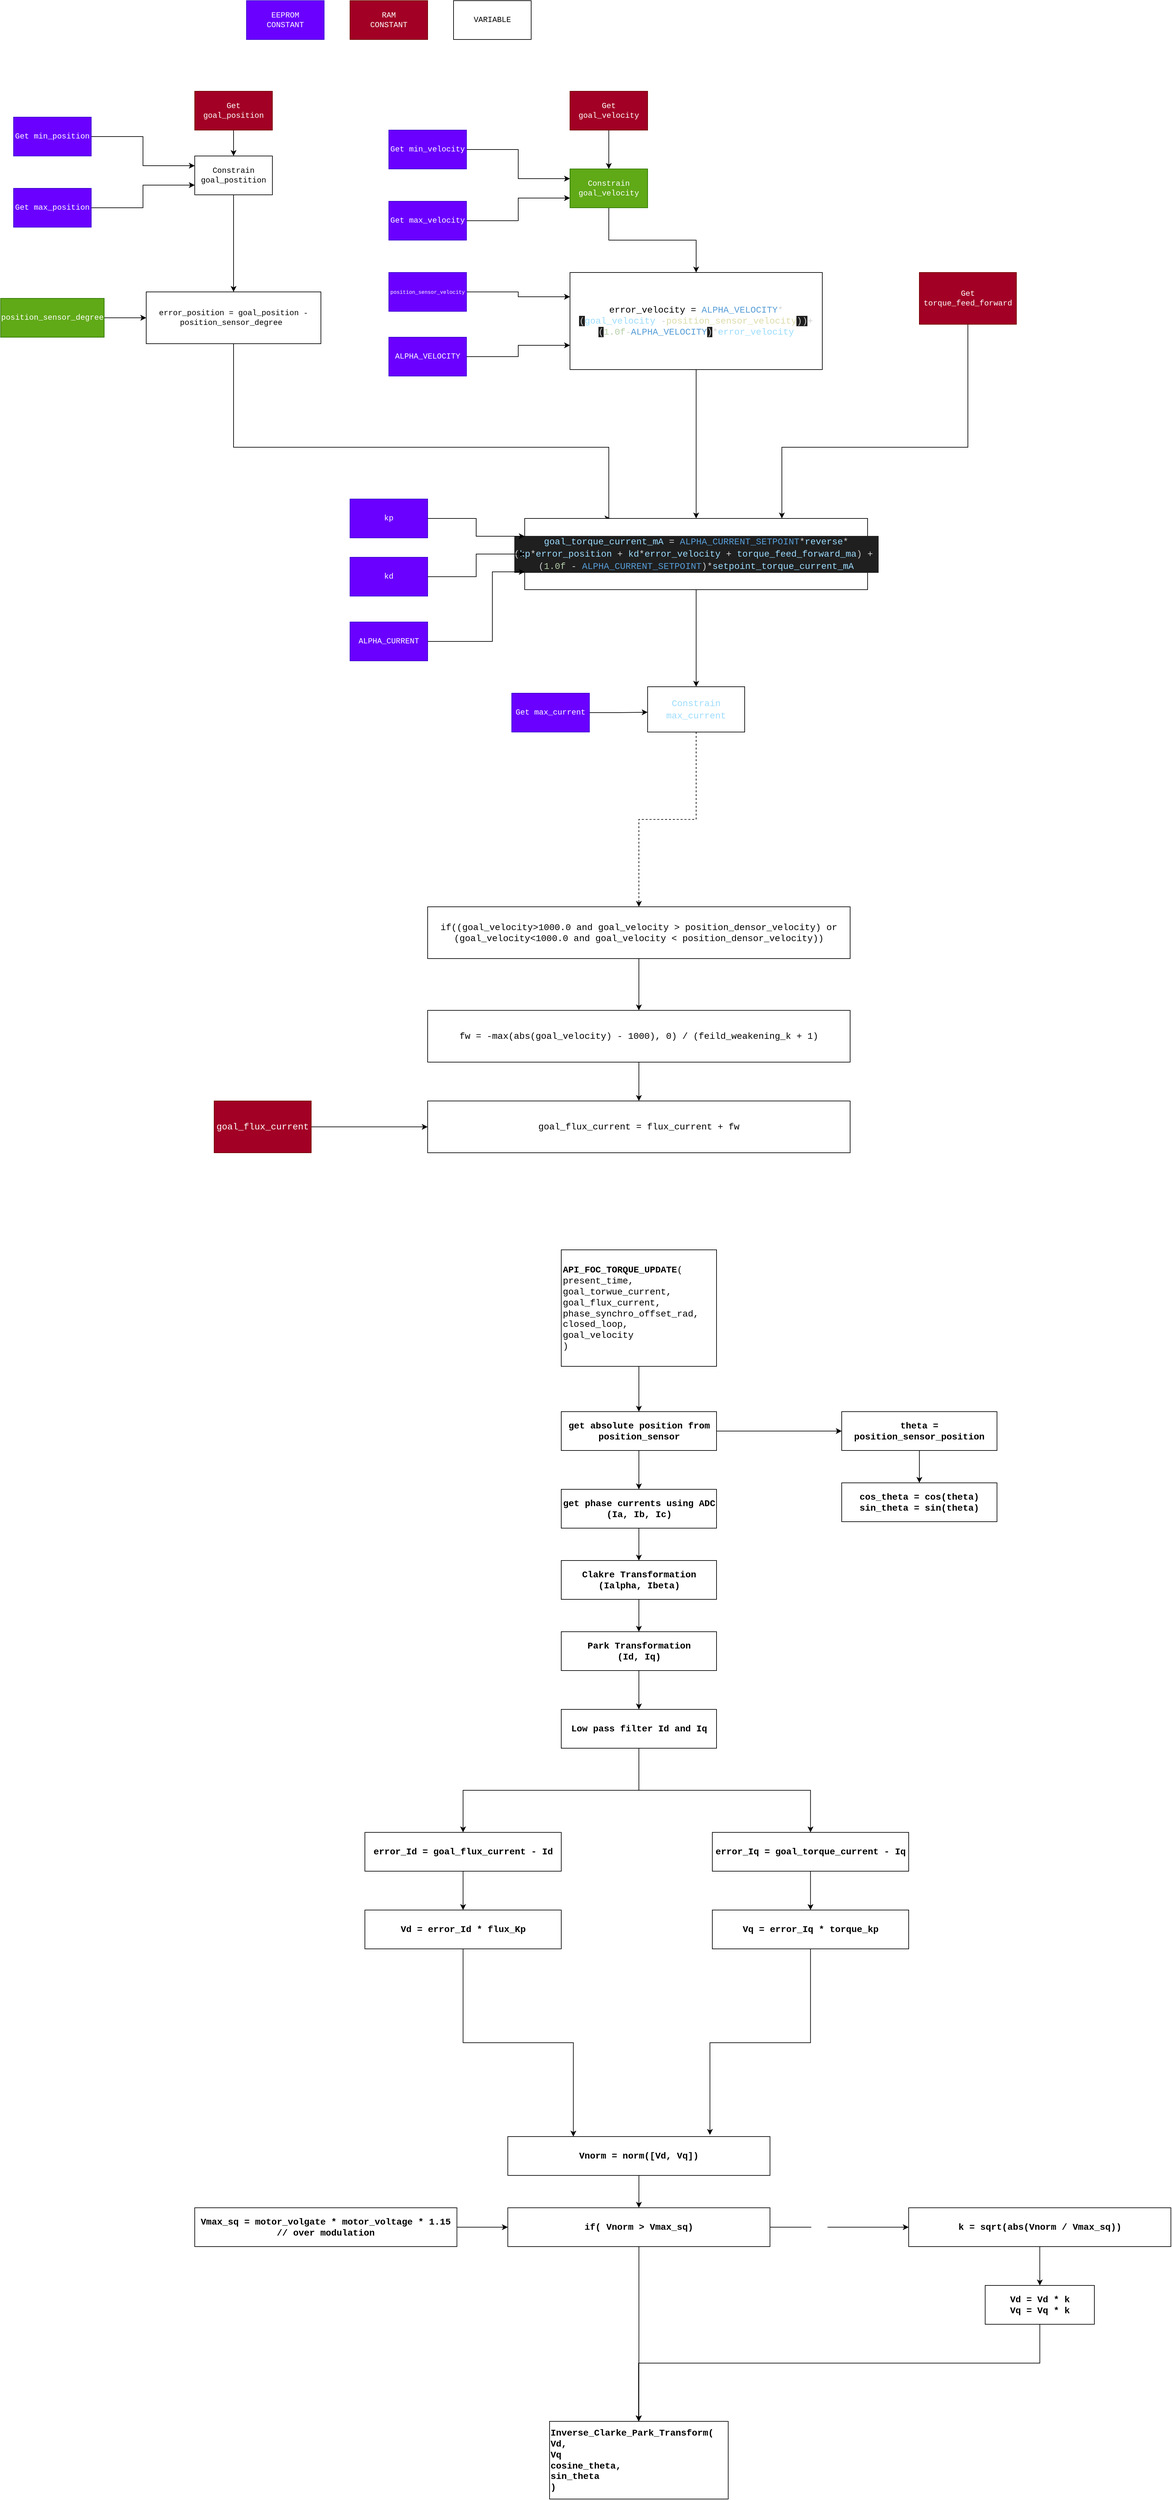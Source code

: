 <mxfile>
    <diagram id="00SAcTtUdtwMjLhG80nP" name="Page-1">
        <mxGraphModel dx="1109" dy="1678" grid="1" gridSize="10" guides="1" tooltips="1" connect="1" arrows="1" fold="1" page="1" pageScale="1" pageWidth="1654" pageHeight="1169" math="0" shadow="0">
            <root>
                <mxCell id="0"/>
                <mxCell id="1" parent="0"/>
                <mxCell id="4" style="edgeStyle=none;html=1;entryX=0.5;entryY=0;entryDx=0;entryDy=0;fontFamily=Courier New;" edge="1" parent="1" source="2" target="3">
                    <mxGeometry relative="1" as="geometry"/>
                </mxCell>
                <mxCell id="2" value="Get goal_position" style="rounded=0;whiteSpace=wrap;html=1;fillColor=#a20025;fontColor=#ffffff;strokeColor=#6F0000;fontFamily=Courier New;" vertex="1" parent="1">
                    <mxGeometry x="320" y="40" width="120" height="60" as="geometry"/>
                </mxCell>
                <mxCell id="22" style="edgeStyle=orthogonalEdgeStyle;rounded=0;html=1;strokeColor=default;elbow=vertical;fontFamily=Courier New;" edge="1" parent="1" source="3" target="21">
                    <mxGeometry relative="1" as="geometry"/>
                </mxCell>
                <mxCell id="3" value="Constrain goal_postition" style="rounded=0;whiteSpace=wrap;html=1;fontFamily=Courier New;" vertex="1" parent="1">
                    <mxGeometry x="320" y="140" width="120" height="60" as="geometry"/>
                </mxCell>
                <mxCell id="8" style="edgeStyle=orthogonalEdgeStyle;rounded=0;html=1;entryX=0;entryY=0.25;entryDx=0;entryDy=0;exitX=1;exitY=0.5;exitDx=0;exitDy=0;fontFamily=Courier New;" edge="1" parent="1" source="5" target="3">
                    <mxGeometry relative="1" as="geometry"/>
                </mxCell>
                <mxCell id="5" value="Get min_position" style="rounded=0;whiteSpace=wrap;html=1;fillColor=#6a00ff;fontColor=#ffffff;strokeColor=#3700CC;fontFamily=Courier New;" vertex="1" parent="1">
                    <mxGeometry x="40" y="80" width="120" height="60" as="geometry"/>
                </mxCell>
                <mxCell id="9" style="edgeStyle=orthogonalEdgeStyle;rounded=0;html=1;elbow=vertical;entryX=0;entryY=0.75;entryDx=0;entryDy=0;fontFamily=Courier New;" edge="1" parent="1" source="6" target="3">
                    <mxGeometry relative="1" as="geometry"/>
                </mxCell>
                <mxCell id="6" value="Get max_position" style="rounded=0;whiteSpace=wrap;html=1;fillColor=#6a00ff;fontColor=#ffffff;strokeColor=#3700CC;fontFamily=Courier New;" vertex="1" parent="1">
                    <mxGeometry x="40" y="190" width="120" height="60" as="geometry"/>
                </mxCell>
                <mxCell id="15" style="edgeStyle=orthogonalEdgeStyle;rounded=0;html=1;entryX=0.5;entryY=0;entryDx=0;entryDy=0;fontFamily=Courier New;" edge="1" parent="1" source="10" target="12">
                    <mxGeometry relative="1" as="geometry"/>
                </mxCell>
                <mxCell id="10" value="Get goal_velocity" style="rounded=0;whiteSpace=wrap;html=1;fillColor=#a20025;fontColor=#ffffff;strokeColor=#6F0000;fontFamily=Courier New;" vertex="1" parent="1">
                    <mxGeometry x="900" y="40" width="120" height="60" as="geometry"/>
                </mxCell>
                <mxCell id="36" style="edgeStyle=orthogonalEdgeStyle;rounded=0;html=1;strokeColor=default;fontFamily=Courier New;fontSize=12;fontColor=default;elbow=vertical;" edge="1" parent="1" source="12" target="28">
                    <mxGeometry relative="1" as="geometry"/>
                </mxCell>
                <mxCell id="12" value="Constrain goal_velocity" style="rounded=0;whiteSpace=wrap;html=1;fillColor=#60a917;fontColor=#ffffff;strokeColor=#2D7600;fontFamily=Courier New;" vertex="1" parent="1">
                    <mxGeometry x="900" y="160" width="120" height="60" as="geometry"/>
                </mxCell>
                <mxCell id="16" style="edgeStyle=orthogonalEdgeStyle;html=1;strokeColor=default;rounded=0;entryX=0;entryY=0.25;entryDx=0;entryDy=0;fontFamily=Courier New;" edge="1" parent="1" source="13" target="12">
                    <mxGeometry relative="1" as="geometry"/>
                </mxCell>
                <mxCell id="13" value="Get min_velocity" style="rounded=0;whiteSpace=wrap;html=1;fillColor=#6a00ff;fontColor=#ffffff;strokeColor=#3700CC;fontFamily=Courier New;" vertex="1" parent="1">
                    <mxGeometry x="620" y="100" width="120" height="60" as="geometry"/>
                </mxCell>
                <mxCell id="17" style="edgeStyle=orthogonalEdgeStyle;rounded=0;html=1;entryX=0;entryY=0.75;entryDx=0;entryDy=0;fontFamily=Courier New;" edge="1" parent="1" source="14" target="12">
                    <mxGeometry relative="1" as="geometry"/>
                </mxCell>
                <mxCell id="14" value="Get max_velocity" style="rounded=0;whiteSpace=wrap;html=1;fillColor=#6a00ff;fontColor=#ffffff;strokeColor=#3700CC;fontFamily=Courier New;" vertex="1" parent="1">
                    <mxGeometry x="620" y="210" width="120" height="60" as="geometry"/>
                </mxCell>
                <mxCell id="40" style="edgeStyle=orthogonalEdgeStyle;rounded=0;html=1;entryX=0.75;entryY=0;entryDx=0;entryDy=0;strokeColor=default;fontFamily=Courier New;fontSize=12;fontColor=default;elbow=vertical;" edge="1" parent="1" source="18" target="37">
                    <mxGeometry relative="1" as="geometry">
                        <Array as="points">
                            <mxPoint x="1515" y="590"/>
                            <mxPoint x="1228" y="590"/>
                        </Array>
                    </mxGeometry>
                </mxCell>
                <mxCell id="18" value="Get torque_feed_forward" style="rounded=0;whiteSpace=wrap;html=1;fontFamily=Courier New;fillColor=#a20025;fontColor=#ffffff;strokeColor=#6F0000;" vertex="1" parent="1">
                    <mxGeometry x="1440" y="320" width="150" height="80" as="geometry"/>
                </mxCell>
                <mxCell id="38" style="edgeStyle=orthogonalEdgeStyle;rounded=0;html=1;entryX=0.25;entryY=0;entryDx=0;entryDy=0;strokeColor=default;fontFamily=Courier New;fontSize=12;fontColor=default;elbow=vertical;" edge="1" parent="1" source="21" target="37">
                    <mxGeometry relative="1" as="geometry">
                        <Array as="points">
                            <mxPoint x="380" y="590"/>
                            <mxPoint x="960" y="590"/>
                        </Array>
                    </mxGeometry>
                </mxCell>
                <mxCell id="21" value="&lt;span style=&quot;&quot;&gt;error_position = goal_position - position_sensor_degree&amp;nbsp;&lt;/span&gt;" style="rounded=0;whiteSpace=wrap;html=1;fontFamily=Courier New;" vertex="1" parent="1">
                    <mxGeometry x="245" y="350" width="270" height="80" as="geometry"/>
                </mxCell>
                <mxCell id="24" style="edgeStyle=orthogonalEdgeStyle;rounded=0;html=1;strokeColor=default;elbow=vertical;fontFamily=Courier New;" edge="1" parent="1" source="23" target="21">
                    <mxGeometry relative="1" as="geometry"/>
                </mxCell>
                <mxCell id="23" value="position_sensor_degree" style="rounded=0;whiteSpace=wrap;html=1;fillColor=#60a917;fontColor=#ffffff;strokeColor=#2D7600;fontFamily=Courier New;" vertex="1" parent="1">
                    <mxGeometry x="20" y="360" width="160" height="60" as="geometry"/>
                </mxCell>
                <mxCell id="25" value="EEPROM&lt;br&gt;CONSTANT" style="rounded=0;whiteSpace=wrap;html=1;fillColor=#6a00ff;strokeColor=#3700CC;fontColor=#ffffff;fontFamily=Courier New;" vertex="1" parent="1">
                    <mxGeometry x="400" y="-100" width="120" height="60" as="geometry"/>
                </mxCell>
                <mxCell id="26" value="RAM&lt;br&gt;CONSTANT" style="rounded=0;whiteSpace=wrap;html=1;fillColor=#a20025;strokeColor=#6F0000;fontColor=#ffffff;fontFamily=Courier New;" vertex="1" parent="1">
                    <mxGeometry x="560" y="-100" width="120" height="60" as="geometry"/>
                </mxCell>
                <mxCell id="27" value="VARIABLE" style="rounded=0;whiteSpace=wrap;html=1;fontFamily=Courier New;" vertex="1" parent="1">
                    <mxGeometry x="720" y="-100" width="120" height="60" as="geometry"/>
                </mxCell>
                <mxCell id="39" style="edgeStyle=orthogonalEdgeStyle;rounded=0;html=1;strokeColor=default;fontFamily=Courier New;fontSize=12;fontColor=default;elbow=vertical;" edge="1" parent="1" source="28" target="37">
                    <mxGeometry relative="1" as="geometry"/>
                </mxCell>
                <mxCell id="28" value="&lt;font style=&quot;font-size: 14px;&quot;&gt;&lt;span style=&quot;&quot;&gt;error_velocity =&amp;nbsp;&lt;/span&gt;&lt;span style=&quot;color: rgb(86, 156, 214);&quot;&gt;ALPHA_VELOCITY&lt;/span&gt;&lt;span style=&quot;color: rgb(212, 212, 212);&quot;&gt;*&lt;/span&gt;&lt;span style=&quot;background-color: rgb(31, 31, 31); color: rgb(204, 204, 204);&quot;&gt;(&lt;/span&gt;&lt;span style=&quot;color: rgb(156, 220, 254);&quot;&gt;goal_velocity&amp;nbsp;&lt;/span&gt;&lt;span style=&quot;color: rgb(212, 212, 212);&quot;&gt;-&lt;/span&gt;&lt;span style=&quot;color: rgb(220, 220, 170);&quot;&gt;position_sensor_velocity&lt;/span&gt;&lt;span style=&quot;background-color: rgb(31, 31, 31); color: rgb(204, 204, 204);&quot;&gt;))&lt;/span&gt;&lt;span style=&quot;color: rgb(212, 212, 212);&quot;&gt;+&lt;/span&gt;&lt;span style=&quot;background-color: rgb(31, 31, 31); color: rgb(204, 204, 204);&quot;&gt;(&lt;/span&gt;&lt;span style=&quot;color: rgb(181, 206, 168);&quot;&gt;1.0f&lt;/span&gt;&lt;span style=&quot;color: rgb(212, 212, 212);&quot;&gt;-&lt;/span&gt;&lt;span style=&quot;color: rgb(86, 156, 214);&quot;&gt;ALPHA_VELOCITY&lt;/span&gt;&lt;span style=&quot;background-color: rgb(31, 31, 31); color: rgb(204, 204, 204);&quot;&gt;)&lt;/span&gt;&lt;span style=&quot;color: rgb(212, 212, 212);&quot;&gt;*&lt;/span&gt;&lt;span style=&quot;color: rgb(156, 220, 254);&quot;&gt;error_velocity&lt;/span&gt;&lt;/font&gt;" style="rounded=0;whiteSpace=wrap;html=1;fontFamily=Courier New;" vertex="1" parent="1">
                    <mxGeometry x="900" y="320" width="390" height="150" as="geometry"/>
                </mxCell>
                <mxCell id="35" style="edgeStyle=orthogonalEdgeStyle;rounded=0;html=1;entryX=0;entryY=0.75;entryDx=0;entryDy=0;strokeColor=default;fontFamily=Courier New;fontSize=12;fontColor=default;elbow=vertical;" edge="1" parent="1" source="32" target="28">
                    <mxGeometry relative="1" as="geometry"/>
                </mxCell>
                <mxCell id="32" value="ALPHA_VELOCITY" style="rounded=0;whiteSpace=wrap;html=1;fillColor=#6a00ff;fontColor=#ffffff;strokeColor=#3700CC;fontFamily=Courier New;" vertex="1" parent="1">
                    <mxGeometry x="620" y="420" width="120" height="60" as="geometry"/>
                </mxCell>
                <mxCell id="34" style="edgeStyle=orthogonalEdgeStyle;rounded=0;html=1;entryX=0;entryY=0.25;entryDx=0;entryDy=0;strokeColor=default;fontFamily=Courier New;fontSize=12;fontColor=default;elbow=vertical;" edge="1" parent="1" source="33" target="28">
                    <mxGeometry relative="1" as="geometry"/>
                </mxCell>
                <mxCell id="33" value="&lt;font style=&quot;font-size: 8px;&quot;&gt;position_sensor_velocity&lt;/font&gt;" style="rounded=0;whiteSpace=wrap;html=1;fillColor=#6a00ff;fontColor=#ffffff;strokeColor=#3700CC;fontFamily=Courier New;" vertex="1" parent="1">
                    <mxGeometry x="620" y="320" width="120" height="60" as="geometry"/>
                </mxCell>
                <mxCell id="48" style="edgeStyle=orthogonalEdgeStyle;rounded=0;html=1;entryX=0.5;entryY=0;entryDx=0;entryDy=0;strokeColor=default;fontFamily=Courier New;fontSize=12;fontColor=default;elbow=vertical;" edge="1" parent="1" source="37" target="47">
                    <mxGeometry relative="1" as="geometry"/>
                </mxCell>
                <mxCell id="37" value="&lt;div style=&quot;color: rgb(204, 204, 204); background-color: rgb(31, 31, 31); font-family: Consolas, &amp;quot;Courier New&amp;quot;, monospace; font-size: 14px; line-height: 19px;&quot;&gt;&lt;div&gt;&lt;span style=&quot;color: #9cdcfe;&quot;&gt;goal_torque_current_mA&lt;/span&gt; &lt;span style=&quot;color: #d4d4d4;&quot;&gt;=&lt;/span&gt; &lt;span style=&quot;color: #569cd6;&quot;&gt;ALPHA_CURRENT_SETPOINT&lt;/span&gt;&lt;span style=&quot;color: #d4d4d4;&quot;&gt;*&lt;/span&gt;&lt;span style=&quot;color: #9cdcfe;&quot;&gt;reverse&lt;/span&gt;&lt;span style=&quot;color: #d4d4d4;&quot;&gt;*&lt;/span&gt;(&lt;span style=&quot;color: #9cdcfe;&quot;&gt;kp&lt;/span&gt;&lt;span style=&quot;color: #d4d4d4;&quot;&gt;*&lt;/span&gt;&lt;span style=&quot;color: #9cdcfe;&quot;&gt;error_position&amp;nbsp;&lt;/span&gt;&lt;span style=&quot;color: #d4d4d4;&quot;&gt;+&amp;nbsp;&lt;/span&gt;&lt;span style=&quot;color: #9cdcfe;&quot;&gt;kd&lt;/span&gt;&lt;span style=&quot;color: #d4d4d4;&quot;&gt;*&lt;/span&gt;&lt;span style=&quot;color: #9cdcfe;&quot;&gt;error_velocity&amp;nbsp;&lt;/span&gt;&lt;span style=&quot;color: #d4d4d4;&quot;&gt;+&amp;nbsp;&lt;/span&gt;&lt;span style=&quot;color: #9cdcfe;&quot;&gt;torque_feed_forward_ma&lt;/span&gt;)&amp;nbsp;&lt;span style=&quot;color: rgb(212, 212, 212);&quot;&gt;+&amp;nbsp;&lt;/span&gt; (&lt;span style=&quot;color: rgb(181, 206, 168);&quot;&gt;1.0f&amp;nbsp;&lt;/span&gt;&lt;span style=&quot;color: rgb(212, 212, 212);&quot;&gt;-&amp;nbsp;&lt;/span&gt;&lt;span style=&quot;color: rgb(86, 156, 214);&quot;&gt;ALPHA_CURRENT_SETPOINT&lt;/span&gt;)&lt;span style=&quot;color: rgb(212, 212, 212);&quot;&gt;*&lt;/span&gt;&lt;span style=&quot;color: rgb(156, 220, 254);&quot;&gt;setpoint_torque_current_mA&lt;/span&gt;&lt;/div&gt;&lt;/div&gt;" style="rounded=0;whiteSpace=wrap;html=1;strokeColor=default;fontFamily=Courier New;fontSize=12;fontColor=default;fillColor=default;" vertex="1" parent="1">
                    <mxGeometry x="830" y="700" width="530" height="110" as="geometry"/>
                </mxCell>
                <mxCell id="44" style="edgeStyle=orthogonalEdgeStyle;rounded=0;html=1;entryX=0;entryY=0.25;entryDx=0;entryDy=0;strokeColor=default;fontFamily=Courier New;fontSize=12;fontColor=default;elbow=vertical;" edge="1" parent="1" source="41" target="37">
                    <mxGeometry relative="1" as="geometry"/>
                </mxCell>
                <mxCell id="41" value="kp" style="rounded=0;whiteSpace=wrap;html=1;fillColor=#6a00ff;fontColor=#ffffff;strokeColor=#3700CC;fontFamily=Courier New;" vertex="1" parent="1">
                    <mxGeometry x="560" y="670" width="120" height="60" as="geometry"/>
                </mxCell>
                <mxCell id="45" style="edgeStyle=orthogonalEdgeStyle;rounded=0;html=1;strokeColor=default;fontFamily=Courier New;fontSize=12;fontColor=default;elbow=vertical;" edge="1" parent="1" source="42" target="37">
                    <mxGeometry relative="1" as="geometry"/>
                </mxCell>
                <mxCell id="42" value="kd" style="rounded=0;whiteSpace=wrap;html=1;fillColor=#6a00ff;fontColor=#ffffff;strokeColor=#3700CC;fontFamily=Courier New;" vertex="1" parent="1">
                    <mxGeometry x="560" y="760" width="120" height="60" as="geometry"/>
                </mxCell>
                <mxCell id="46" style="edgeStyle=orthogonalEdgeStyle;rounded=0;html=1;entryX=0;entryY=0.75;entryDx=0;entryDy=0;strokeColor=default;fontFamily=Courier New;fontSize=12;fontColor=default;elbow=vertical;" edge="1" parent="1" source="43" target="37">
                    <mxGeometry relative="1" as="geometry">
                        <Array as="points">
                            <mxPoint x="780" y="890"/>
                            <mxPoint x="780" y="782"/>
                        </Array>
                    </mxGeometry>
                </mxCell>
                <mxCell id="43" value="ALPHA_CURRENT" style="rounded=0;whiteSpace=wrap;html=1;fillColor=#6a00ff;fontColor=#ffffff;strokeColor=#3700CC;fontFamily=Courier New;" vertex="1" parent="1">
                    <mxGeometry x="560" y="860" width="120" height="60" as="geometry"/>
                </mxCell>
                <mxCell id="56" style="edgeStyle=orthogonalEdgeStyle;rounded=0;html=1;strokeColor=default;fontFamily=Courier New;fontSize=14;fontColor=#ffffff;elbow=vertical;dashed=1;" edge="1" parent="1" source="47" target="55">
                    <mxGeometry relative="1" as="geometry"/>
                </mxCell>
                <mxCell id="47" value="&lt;div style=&quot;font-family: Consolas, &amp;quot;Courier New&amp;quot;, monospace; font-size: 14px; line-height: 19px;&quot;&gt;&lt;div style=&quot;&quot;&gt;&lt;font color=&quot;#9cdcfe&quot;&gt;Constrain max_current&lt;/font&gt;&lt;/div&gt;&lt;/div&gt;" style="rounded=0;whiteSpace=wrap;html=1;strokeColor=default;fontFamily=Courier New;fontSize=12;fontColor=default;fillColor=default;labelBackgroundColor=none;" vertex="1" parent="1">
                    <mxGeometry x="1020" y="960" width="150" height="70" as="geometry"/>
                </mxCell>
                <mxCell id="50" style="edgeStyle=orthogonalEdgeStyle;rounded=0;html=1;entryX=0;entryY=0.563;entryDx=0;entryDy=0;entryPerimeter=0;strokeColor=default;fontFamily=Courier New;fontSize=12;fontColor=default;elbow=vertical;" edge="1" parent="1" source="49" target="47">
                    <mxGeometry relative="1" as="geometry"/>
                </mxCell>
                <mxCell id="49" value="Get max_current" style="rounded=0;whiteSpace=wrap;html=1;fillColor=#6a00ff;fontColor=#ffffff;strokeColor=#3700CC;fontFamily=Courier New;" vertex="1" parent="1">
                    <mxGeometry x="810" y="970" width="120" height="60" as="geometry"/>
                </mxCell>
                <mxCell id="63" style="edgeStyle=orthogonalEdgeStyle;rounded=0;html=1;entryX=0;entryY=0.5;entryDx=0;entryDy=0;strokeColor=default;fontFamily=Courier New;fontSize=14;fontColor=#ffffff;elbow=vertical;" edge="1" parent="1" source="54" target="61">
                    <mxGeometry relative="1" as="geometry"/>
                </mxCell>
                <mxCell id="54" value="goal_flux_current" style="rounded=0;whiteSpace=wrap;html=1;fontFamily=Courier New;fillColor=#a20025;fontColor=#ffffff;strokeColor=#6F0000;fontSize=14;" vertex="1" parent="1">
                    <mxGeometry x="350" y="1600" width="150" height="80" as="geometry"/>
                </mxCell>
                <mxCell id="60" style="edgeStyle=orthogonalEdgeStyle;rounded=0;html=1;entryX=0.5;entryY=0;entryDx=0;entryDy=0;strokeColor=default;fontFamily=Courier New;fontSize=14;fontColor=#ffffff;elbow=vertical;" edge="1" parent="1" source="55" target="59">
                    <mxGeometry relative="1" as="geometry"/>
                </mxCell>
                <mxCell id="55" value="if((goal_velocity&amp;gt;1000.0 and goal_velocity &amp;gt; position_densor_velocity) or (goal_velocity&amp;lt;1000.0 and goal_velocity &amp;lt; position_densor_velocity))" style="rounded=0;whiteSpace=wrap;html=1;fontFamily=Courier New;fontSize=14;" vertex="1" parent="1">
                    <mxGeometry x="680" y="1300" width="653" height="80" as="geometry"/>
                </mxCell>
                <mxCell id="62" style="edgeStyle=orthogonalEdgeStyle;rounded=0;html=1;strokeColor=default;fontFamily=Courier New;fontSize=14;fontColor=#ffffff;elbow=vertical;" edge="1" parent="1" source="59" target="61">
                    <mxGeometry relative="1" as="geometry"/>
                </mxCell>
                <mxCell id="59" value="fw = -max(abs(goal_velocity) - 1000), 0) / (feild_weakening_k + 1)" style="rounded=0;whiteSpace=wrap;html=1;fontFamily=Courier New;fontSize=14;" vertex="1" parent="1">
                    <mxGeometry x="680" y="1460" width="653" height="80" as="geometry"/>
                </mxCell>
                <mxCell id="61" value="goal_flux_current = flux_current + fw" style="rounded=0;whiteSpace=wrap;html=1;fontFamily=Courier New;fontSize=14;" vertex="1" parent="1">
                    <mxGeometry x="680" y="1600" width="653" height="80" as="geometry"/>
                </mxCell>
                <mxCell id="66" style="edgeStyle=orthogonalEdgeStyle;rounded=0;html=1;strokeColor=default;fontFamily=Courier New;fontSize=14;fontColor=#ffffff;elbow=vertical;" edge="1" parent="1" source="64" target="65">
                    <mxGeometry relative="1" as="geometry"/>
                </mxCell>
                <mxCell id="64" value="&lt;b&gt;API_FOC_TORQUE_UPDATE&lt;/b&gt;(&lt;br&gt;present_time,&lt;br&gt;goal_torwue_current,&lt;br&gt;goal_flux_current,&lt;br&gt;phase_synchro_offset_rad,&lt;br&gt;closed_loop,&lt;br&gt;goal_velocity&lt;br&gt;&lt;div style=&quot;&quot;&gt;&lt;span style=&quot;background-color: initial;&quot;&gt;)&lt;/span&gt;&lt;/div&gt;" style="rounded=0;whiteSpace=wrap;html=1;fontFamily=Courier New;fontSize=14;align=left;" vertex="1" parent="1">
                    <mxGeometry x="886.5" y="1830" width="240" height="180" as="geometry"/>
                </mxCell>
                <mxCell id="68" style="edgeStyle=orthogonalEdgeStyle;rounded=0;html=1;entryX=0.5;entryY=0;entryDx=0;entryDy=0;strokeColor=default;fontFamily=Courier New;fontSize=14;fontColor=#ffffff;elbow=vertical;" edge="1" parent="1" source="65" target="67">
                    <mxGeometry relative="1" as="geometry"/>
                </mxCell>
                <mxCell id="100" style="edgeStyle=orthogonalEdgeStyle;rounded=0;html=1;strokeColor=default;fontFamily=Courier New;fontSize=14;fontColor=#ffffff;elbow=vertical;" edge="1" parent="1" source="65" target="99">
                    <mxGeometry relative="1" as="geometry"/>
                </mxCell>
                <mxCell id="65" value="&lt;b&gt;get absolute position from position_sensor&lt;/b&gt;" style="rounded=0;whiteSpace=wrap;html=1;fontFamily=Courier New;fontSize=14;align=center;" vertex="1" parent="1">
                    <mxGeometry x="886.5" y="2080" width="240" height="60" as="geometry"/>
                </mxCell>
                <mxCell id="70" style="edgeStyle=orthogonalEdgeStyle;rounded=0;html=1;strokeColor=default;fontFamily=Courier New;fontSize=14;fontColor=#ffffff;elbow=vertical;" edge="1" parent="1" source="67" target="69">
                    <mxGeometry relative="1" as="geometry"/>
                </mxCell>
                <mxCell id="67" value="&lt;b&gt;get phase currents using ADC&lt;br&gt;(Ia, Ib, Ic)&lt;br&gt;&lt;/b&gt;" style="rounded=0;whiteSpace=wrap;html=1;fontFamily=Courier New;fontSize=14;align=center;" vertex="1" parent="1">
                    <mxGeometry x="886.5" y="2200" width="240" height="60" as="geometry"/>
                </mxCell>
                <mxCell id="72" style="edgeStyle=orthogonalEdgeStyle;rounded=0;html=1;entryX=0.5;entryY=0;entryDx=0;entryDy=0;strokeColor=default;fontFamily=Courier New;fontSize=14;fontColor=#ffffff;elbow=vertical;" edge="1" parent="1" source="69" target="71">
                    <mxGeometry relative="1" as="geometry"/>
                </mxCell>
                <mxCell id="69" value="&lt;b&gt;Clakre Transformation&lt;br&gt;(Ialpha, Ibeta)&lt;br&gt;&lt;/b&gt;" style="rounded=0;whiteSpace=wrap;html=1;fontFamily=Courier New;fontSize=14;align=center;" vertex="1" parent="1">
                    <mxGeometry x="886.5" y="2310" width="240" height="60" as="geometry"/>
                </mxCell>
                <mxCell id="74" style="edgeStyle=orthogonalEdgeStyle;rounded=0;html=1;strokeColor=default;fontFamily=Courier New;fontSize=14;fontColor=#ffffff;elbow=vertical;" edge="1" parent="1" source="71" target="73">
                    <mxGeometry relative="1" as="geometry"/>
                </mxCell>
                <mxCell id="71" value="&lt;b&gt;Park Transformation&lt;br&gt;(Id, Iq)&lt;br&gt;&lt;/b&gt;" style="rounded=0;whiteSpace=wrap;html=1;fontFamily=Courier New;fontSize=14;align=center;" vertex="1" parent="1">
                    <mxGeometry x="886.5" y="2420" width="240" height="60" as="geometry"/>
                </mxCell>
                <mxCell id="76" style="edgeStyle=orthogonalEdgeStyle;rounded=0;html=1;strokeColor=default;fontFamily=Courier New;fontSize=14;fontColor=#ffffff;elbow=vertical;" edge="1" parent="1" source="73" target="75">
                    <mxGeometry relative="1" as="geometry"/>
                </mxCell>
                <mxCell id="80" style="edgeStyle=orthogonalEdgeStyle;rounded=0;html=1;strokeColor=default;fontFamily=Courier New;fontSize=14;fontColor=#ffffff;elbow=vertical;" edge="1" parent="1" source="73" target="79">
                    <mxGeometry relative="1" as="geometry"/>
                </mxCell>
                <mxCell id="73" value="&lt;b&gt;Low pass filter Id and Iq&lt;br&gt;&lt;/b&gt;" style="rounded=0;whiteSpace=wrap;html=1;fontFamily=Courier New;fontSize=14;align=center;" vertex="1" parent="1">
                    <mxGeometry x="886.5" y="2540" width="240" height="60" as="geometry"/>
                </mxCell>
                <mxCell id="78" style="edgeStyle=orthogonalEdgeStyle;rounded=0;html=1;entryX=0.5;entryY=0;entryDx=0;entryDy=0;strokeColor=default;fontFamily=Courier New;fontSize=14;fontColor=#ffffff;elbow=vertical;" edge="1" parent="1" source="75" target="77">
                    <mxGeometry relative="1" as="geometry"/>
                </mxCell>
                <mxCell id="75" value="&lt;b&gt;error_Id = goal_flux_current - Id&lt;br&gt;&lt;/b&gt;" style="rounded=0;whiteSpace=wrap;html=1;fontFamily=Courier New;fontSize=14;align=center;" vertex="1" parent="1">
                    <mxGeometry x="583" y="2730" width="303.5" height="60" as="geometry"/>
                </mxCell>
                <mxCell id="88" style="edgeStyle=orthogonalEdgeStyle;rounded=0;html=1;entryX=0.25;entryY=0;entryDx=0;entryDy=0;strokeColor=default;fontFamily=Courier New;fontSize=14;fontColor=#ffffff;elbow=vertical;" edge="1" parent="1" source="77" target="84">
                    <mxGeometry relative="1" as="geometry"/>
                </mxCell>
                <mxCell id="77" value="&lt;b&gt;Vd = error_Id * flux_Kp&lt;br&gt;&lt;/b&gt;" style="rounded=0;whiteSpace=wrap;html=1;fontFamily=Courier New;fontSize=14;align=center;" vertex="1" parent="1">
                    <mxGeometry x="583" y="2850" width="303.5" height="60" as="geometry"/>
                </mxCell>
                <mxCell id="82" style="edgeStyle=orthogonalEdgeStyle;rounded=0;html=1;strokeColor=default;fontFamily=Courier New;fontSize=14;fontColor=#ffffff;elbow=vertical;" edge="1" parent="1" source="79" target="81">
                    <mxGeometry relative="1" as="geometry"/>
                </mxCell>
                <mxCell id="79" value="&lt;b&gt;error_Iq = goal_torque_current - Iq&lt;br&gt;&lt;/b&gt;" style="rounded=0;whiteSpace=wrap;html=1;fontFamily=Courier New;fontSize=14;align=center;" vertex="1" parent="1">
                    <mxGeometry x="1120" y="2730" width="303.5" height="60" as="geometry"/>
                </mxCell>
                <mxCell id="89" style="edgeStyle=orthogonalEdgeStyle;rounded=0;html=1;entryX=0.771;entryY=-0.044;entryDx=0;entryDy=0;entryPerimeter=0;strokeColor=default;fontFamily=Courier New;fontSize=14;fontColor=#ffffff;elbow=vertical;" edge="1" parent="1" source="81" target="84">
                    <mxGeometry relative="1" as="geometry"/>
                </mxCell>
                <mxCell id="81" value="&lt;b&gt;Vq = error_Iq * torque_kp&lt;br&gt;&lt;/b&gt;" style="rounded=0;whiteSpace=wrap;html=1;fontFamily=Courier New;fontSize=14;align=center;" vertex="1" parent="1">
                    <mxGeometry x="1120" y="2850" width="303.5" height="60" as="geometry"/>
                </mxCell>
                <mxCell id="86" style="edgeStyle=orthogonalEdgeStyle;rounded=0;html=1;strokeColor=default;fontFamily=Courier New;fontSize=14;fontColor=#ffffff;elbow=vertical;" edge="1" parent="1" source="83" target="85">
                    <mxGeometry relative="1" as="geometry"/>
                </mxCell>
                <mxCell id="83" value="&lt;b&gt;Vmax_sq = motor_volgate * motor_voltage * 1.15 // over modulation&lt;br&gt;&lt;/b&gt;" style="rounded=0;whiteSpace=wrap;html=1;fontFamily=Courier New;fontSize=14;align=center;" vertex="1" parent="1">
                    <mxGeometry x="320" y="3310" width="405.25" height="60" as="geometry"/>
                </mxCell>
                <mxCell id="87" style="edgeStyle=orthogonalEdgeStyle;rounded=0;html=1;entryX=0.5;entryY=0;entryDx=0;entryDy=0;strokeColor=default;fontFamily=Courier New;fontSize=14;fontColor=#ffffff;elbow=vertical;" edge="1" parent="1" source="84" target="85">
                    <mxGeometry relative="1" as="geometry"/>
                </mxCell>
                <mxCell id="84" value="&lt;b&gt;Vnorm = norm([Vd, Vq])&lt;br&gt;&lt;/b&gt;" style="rounded=0;whiteSpace=wrap;html=1;fontFamily=Courier New;fontSize=14;align=center;" vertex="1" parent="1">
                    <mxGeometry x="803.88" y="3200" width="405.25" height="60" as="geometry"/>
                </mxCell>
                <mxCell id="90" style="edgeStyle=orthogonalEdgeStyle;rounded=0;html=1;strokeColor=default;fontFamily=Courier New;fontSize=14;fontColor=#ffffff;elbow=vertical;entryX=0;entryY=0.5;entryDx=0;entryDy=0;" edge="1" parent="1" source="85" target="92">
                    <mxGeometry relative="1" as="geometry">
                        <mxPoint x="1410" y="3340" as="targetPoint"/>
                    </mxGeometry>
                </mxCell>
                <mxCell id="91" value="Yes" style="edgeLabel;html=1;align=center;verticalAlign=middle;resizable=0;points=[];fontSize=14;fontFamily=Courier New;fontColor=#ffffff;" vertex="1" connectable="0" parent="90">
                    <mxGeometry x="-0.294" y="-3" relative="1" as="geometry">
                        <mxPoint as="offset"/>
                    </mxGeometry>
                </mxCell>
                <mxCell id="96" style="edgeStyle=orthogonalEdgeStyle;rounded=0;html=1;strokeColor=default;fontFamily=Courier New;fontSize=14;fontColor=#ffffff;elbow=vertical;" edge="1" parent="1" source="85" target="95">
                    <mxGeometry relative="1" as="geometry"/>
                </mxCell>
                <mxCell id="85" value="&lt;b&gt;if( Vnorm &amp;gt; Vmax_sq)&lt;br&gt;&lt;/b&gt;" style="rounded=0;whiteSpace=wrap;html=1;fontFamily=Courier New;fontSize=14;align=center;" vertex="1" parent="1">
                    <mxGeometry x="803.87" y="3310" width="405.25" height="60" as="geometry"/>
                </mxCell>
                <mxCell id="94" style="edgeStyle=orthogonalEdgeStyle;rounded=0;html=1;strokeColor=default;fontFamily=Courier New;fontSize=14;fontColor=#ffffff;elbow=vertical;" edge="1" parent="1" source="92" target="93">
                    <mxGeometry relative="1" as="geometry"/>
                </mxCell>
                <mxCell id="92" value="&lt;b&gt;k = sqrt(abs(Vnorm / Vmax_sq))&lt;br&gt;&lt;/b&gt;" style="rounded=0;whiteSpace=wrap;html=1;fontFamily=Courier New;fontSize=14;align=center;" vertex="1" parent="1">
                    <mxGeometry x="1423.5" y="3310" width="405.25" height="60" as="geometry"/>
                </mxCell>
                <mxCell id="97" style="edgeStyle=orthogonalEdgeStyle;rounded=0;html=1;strokeColor=default;fontFamily=Courier New;fontSize=14;fontColor=#ffffff;elbow=vertical;" edge="1" parent="1" source="93" target="95">
                    <mxGeometry relative="1" as="geometry">
                        <Array as="points">
                            <mxPoint x="1626" y="3550"/>
                            <mxPoint x="1006" y="3550"/>
                        </Array>
                    </mxGeometry>
                </mxCell>
                <mxCell id="93" value="&lt;b&gt;Vd = Vd * k&lt;br&gt;Vq = Vq * k&lt;br&gt;&lt;/b&gt;" style="rounded=0;whiteSpace=wrap;html=1;fontFamily=Courier New;fontSize=14;align=center;" vertex="1" parent="1">
                    <mxGeometry x="1541.75" y="3430" width="168.75" height="60" as="geometry"/>
                </mxCell>
                <mxCell id="95" value="&lt;b&gt;Inverse_Clarke_Park_Transform(&lt;br&gt;Vd,&lt;br&gt;Vq&lt;br&gt;cosine_theta,&lt;br&gt;sin_theta&lt;br&gt;&lt;div style=&quot;&quot;&gt;&lt;b style=&quot;background-color: initial;&quot;&gt;)&lt;/b&gt;&lt;/div&gt;&lt;/b&gt;" style="rounded=0;whiteSpace=wrap;html=1;fontFamily=Courier New;fontSize=14;align=left;" vertex="1" parent="1">
                    <mxGeometry x="868.43" y="3640" width="276.13" height="120" as="geometry"/>
                </mxCell>
                <mxCell id="98" value="&lt;b&gt;cos_theta = cos(theta)&lt;br&gt;sin_theta = sin(theta)&lt;br&gt;&lt;/b&gt;" style="rounded=0;whiteSpace=wrap;html=1;fontFamily=Courier New;fontSize=14;align=center;" vertex="1" parent="1">
                    <mxGeometry x="1320" y="2190" width="240" height="60" as="geometry"/>
                </mxCell>
                <mxCell id="101" style="edgeStyle=orthogonalEdgeStyle;rounded=0;html=1;entryX=0.5;entryY=0;entryDx=0;entryDy=0;strokeColor=default;fontFamily=Courier New;fontSize=14;fontColor=#ffffff;elbow=vertical;" edge="1" parent="1" source="99" target="98">
                    <mxGeometry relative="1" as="geometry"/>
                </mxCell>
                <mxCell id="99" value="&lt;b&gt;theta = position_sensor_position&lt;/b&gt;" style="rounded=0;whiteSpace=wrap;html=1;fontFamily=Courier New;fontSize=14;align=center;" vertex="1" parent="1">
                    <mxGeometry x="1320" y="2080" width="240" height="60" as="geometry"/>
                </mxCell>
            </root>
        </mxGraphModel>
    </diagram>
</mxfile>
